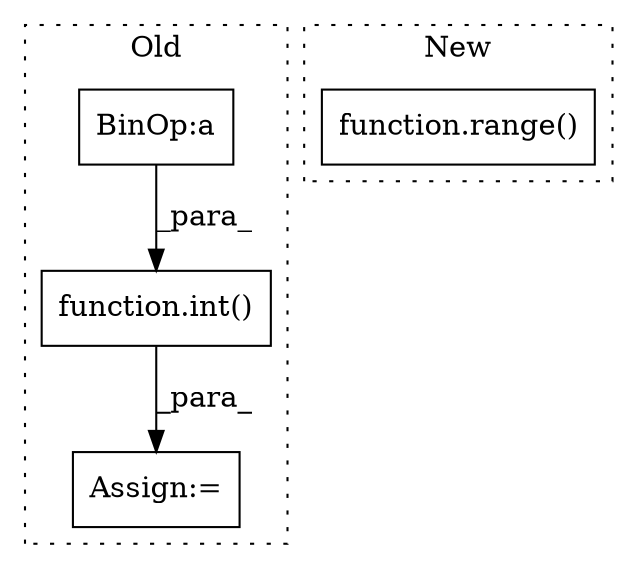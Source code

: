 digraph G {
subgraph cluster0 {
1 [label="function.int()" a="75" s="20643,20685" l="4,1" shape="box"];
3 [label="BinOp:a" a="82" s="20660" l="4" shape="box"];
4 [label="Assign:=" a="68" s="22634" l="3" shape="box"];
label = "Old";
style="dotted";
}
subgraph cluster1 {
2 [label="function.range()" a="75" s="21425,21446" l="6,1" shape="box"];
label = "New";
style="dotted";
}
1 -> 4 [label="_para_"];
3 -> 1 [label="_para_"];
}